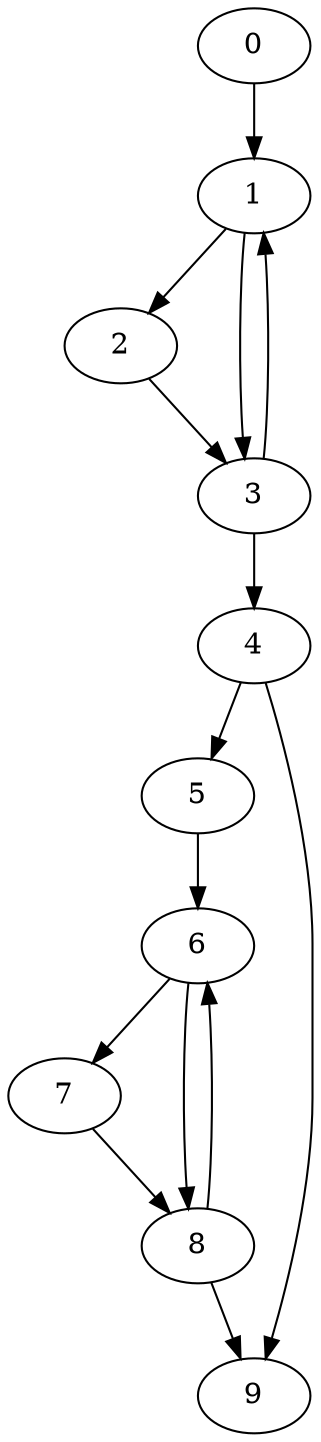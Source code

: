 digraph {
	0
	1
	2
	3
	4
	5
	6
	7
	8
	9
	1 -> 2
	4 -> 5
	6 -> 7
	6 -> 8
	7 -> 8
	8 -> 9
	4 -> 9
	0 -> 1
	3 -> 1
	1 -> 3
	2 -> 3
	3 -> 4
	5 -> 6
	8 -> 6
}
